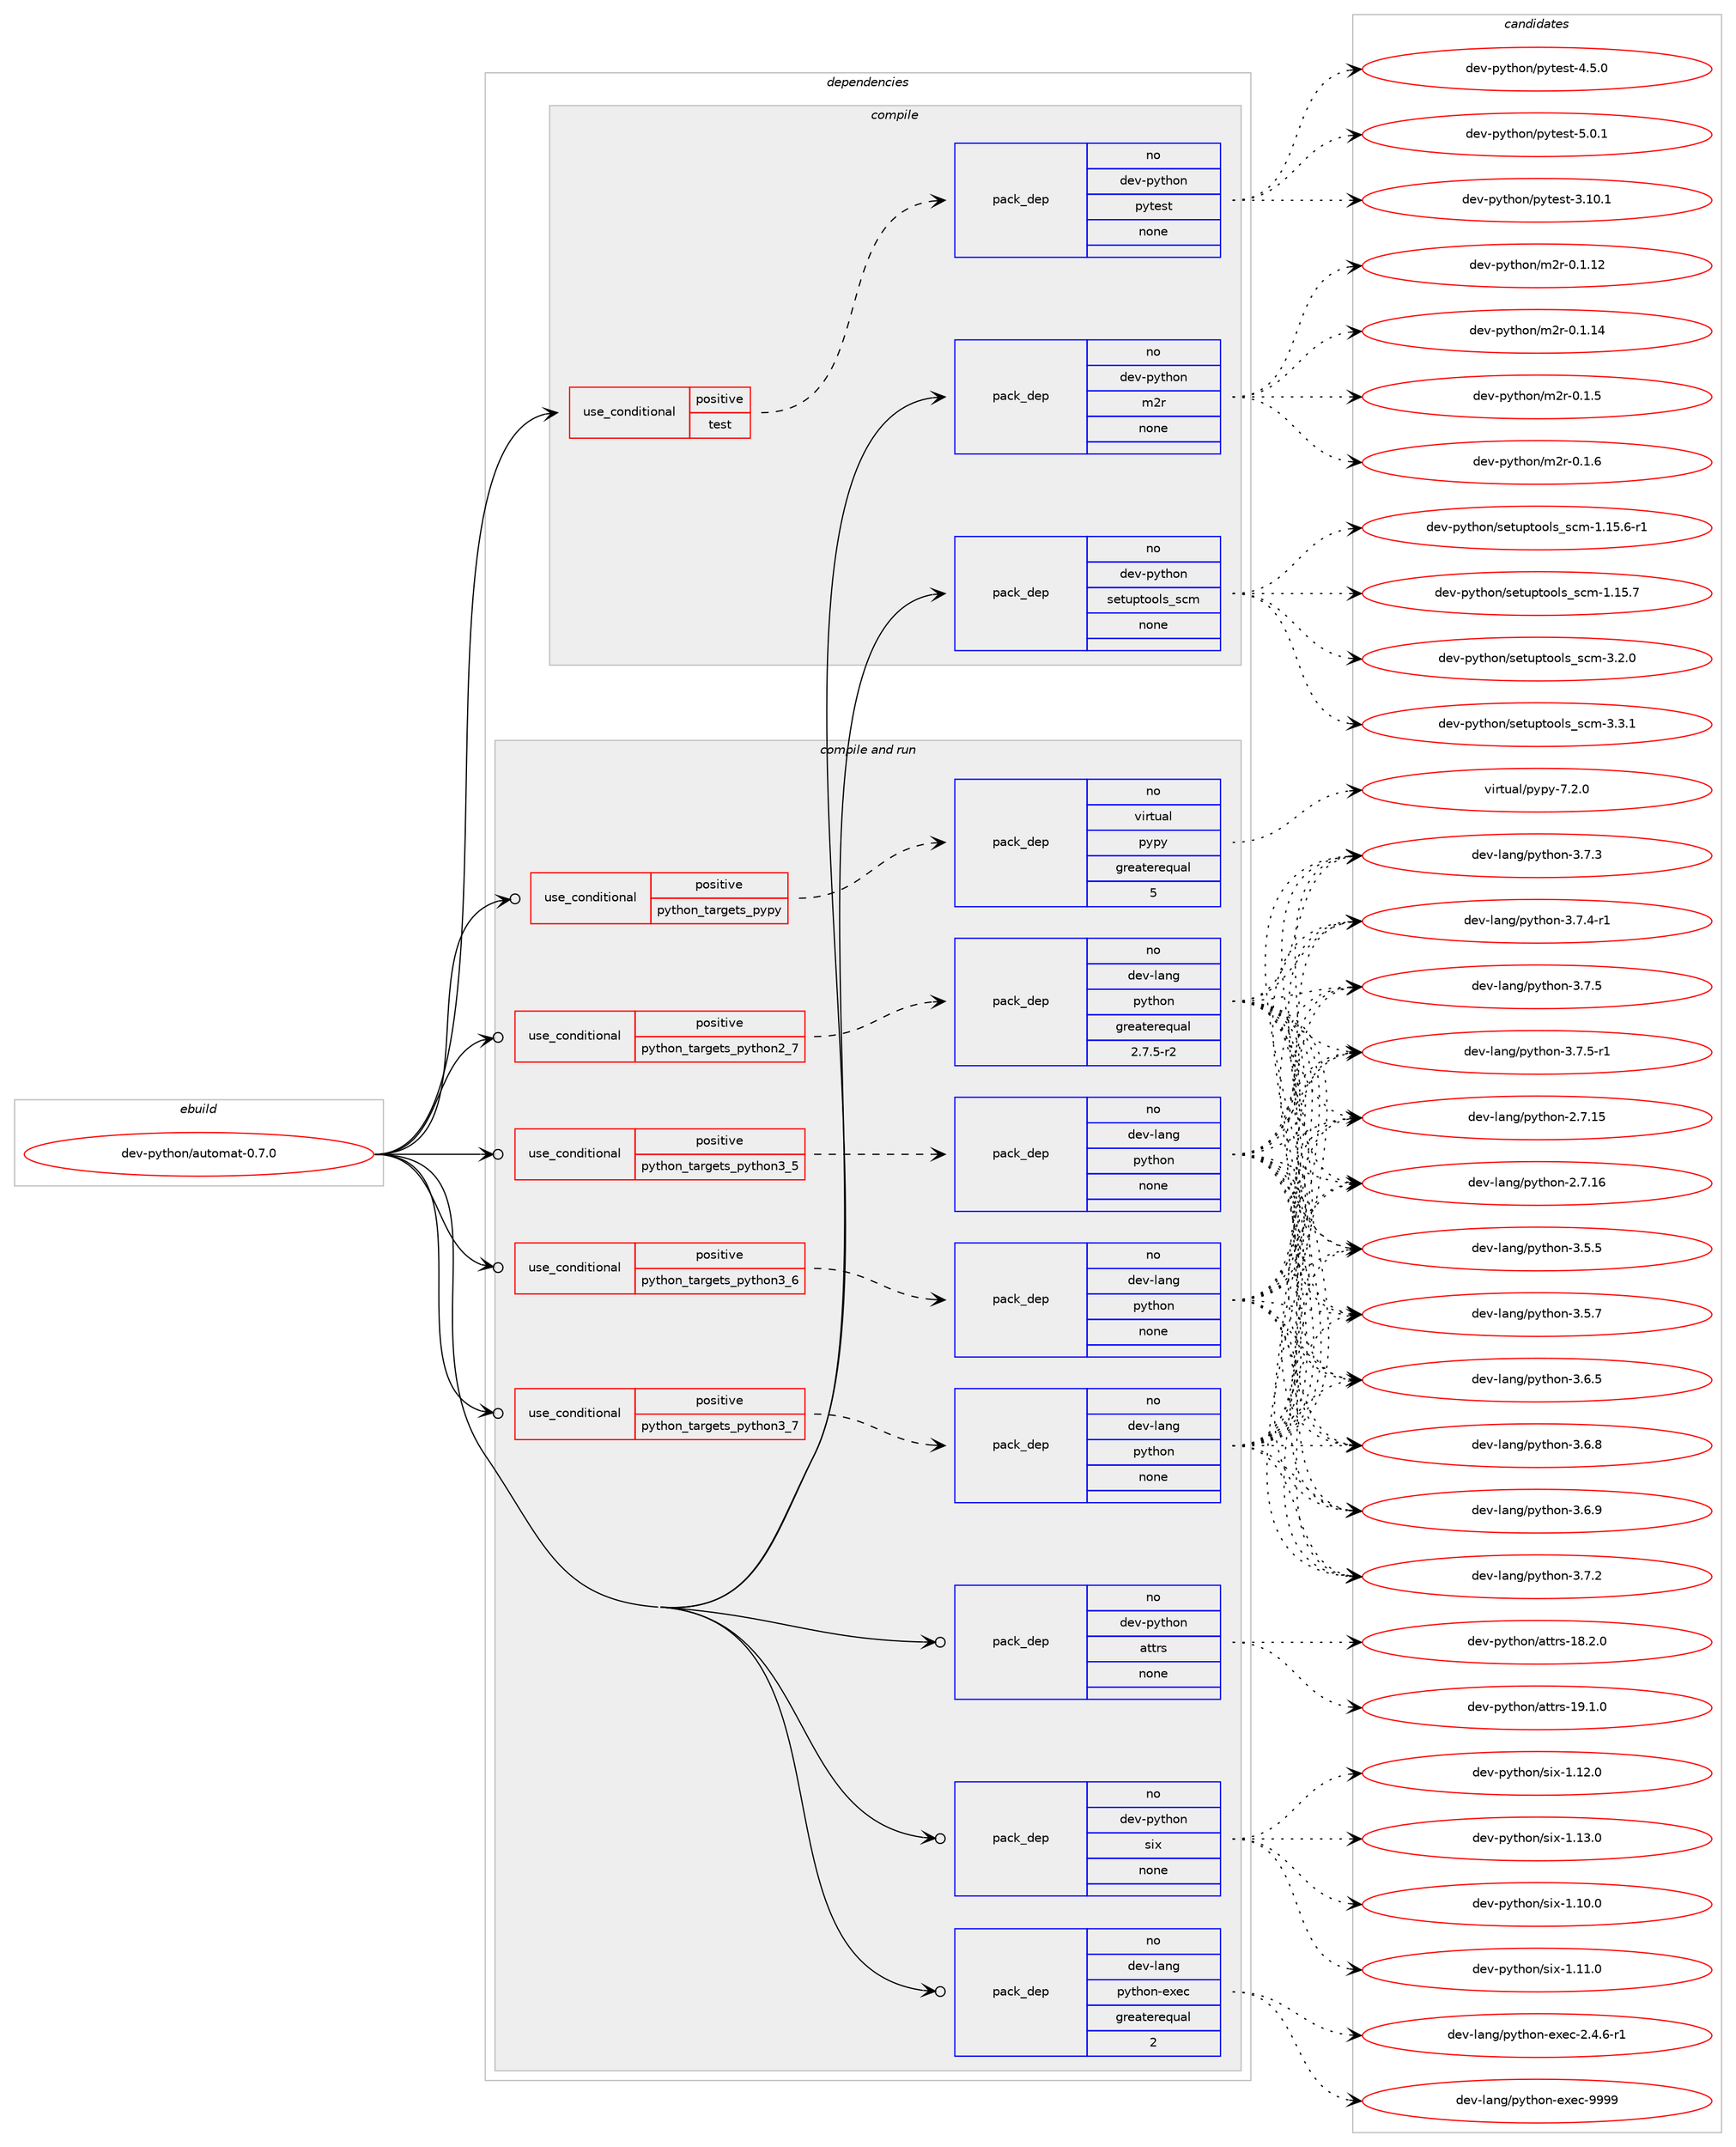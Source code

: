 digraph prolog {

# *************
# Graph options
# *************

newrank=true;
concentrate=true;
compound=true;
graph [rankdir=LR,fontname=Helvetica,fontsize=10,ranksep=1.5];#, ranksep=2.5, nodesep=0.2];
edge  [arrowhead=vee];
node  [fontname=Helvetica,fontsize=10];

# **********
# The ebuild
# **********

subgraph cluster_leftcol {
color=gray;
rank=same;
label=<<i>ebuild</i>>;
id [label="dev-python/automat-0.7.0", color=red, width=4, href="../dev-python/automat-0.7.0.svg"];
}

# ****************
# The dependencies
# ****************

subgraph cluster_midcol {
color=gray;
label=<<i>dependencies</i>>;
subgraph cluster_compile {
fillcolor="#eeeeee";
style=filled;
label=<<i>compile</i>>;
subgraph cond136532 {
dependency595526 [label=<<TABLE BORDER="0" CELLBORDER="1" CELLSPACING="0" CELLPADDING="4"><TR><TD ROWSPAN="3" CELLPADDING="10">use_conditional</TD></TR><TR><TD>positive</TD></TR><TR><TD>test</TD></TR></TABLE>>, shape=none, color=red];
subgraph pack447221 {
dependency595527 [label=<<TABLE BORDER="0" CELLBORDER="1" CELLSPACING="0" CELLPADDING="4" WIDTH="220"><TR><TD ROWSPAN="6" CELLPADDING="30">pack_dep</TD></TR><TR><TD WIDTH="110">no</TD></TR><TR><TD>dev-python</TD></TR><TR><TD>pytest</TD></TR><TR><TD>none</TD></TR><TR><TD></TD></TR></TABLE>>, shape=none, color=blue];
}
dependency595526:e -> dependency595527:w [weight=20,style="dashed",arrowhead="vee"];
}
id:e -> dependency595526:w [weight=20,style="solid",arrowhead="vee"];
subgraph pack447222 {
dependency595528 [label=<<TABLE BORDER="0" CELLBORDER="1" CELLSPACING="0" CELLPADDING="4" WIDTH="220"><TR><TD ROWSPAN="6" CELLPADDING="30">pack_dep</TD></TR><TR><TD WIDTH="110">no</TD></TR><TR><TD>dev-python</TD></TR><TR><TD>m2r</TD></TR><TR><TD>none</TD></TR><TR><TD></TD></TR></TABLE>>, shape=none, color=blue];
}
id:e -> dependency595528:w [weight=20,style="solid",arrowhead="vee"];
subgraph pack447223 {
dependency595529 [label=<<TABLE BORDER="0" CELLBORDER="1" CELLSPACING="0" CELLPADDING="4" WIDTH="220"><TR><TD ROWSPAN="6" CELLPADDING="30">pack_dep</TD></TR><TR><TD WIDTH="110">no</TD></TR><TR><TD>dev-python</TD></TR><TR><TD>setuptools_scm</TD></TR><TR><TD>none</TD></TR><TR><TD></TD></TR></TABLE>>, shape=none, color=blue];
}
id:e -> dependency595529:w [weight=20,style="solid",arrowhead="vee"];
}
subgraph cluster_compileandrun {
fillcolor="#eeeeee";
style=filled;
label=<<i>compile and run</i>>;
subgraph cond136533 {
dependency595530 [label=<<TABLE BORDER="0" CELLBORDER="1" CELLSPACING="0" CELLPADDING="4"><TR><TD ROWSPAN="3" CELLPADDING="10">use_conditional</TD></TR><TR><TD>positive</TD></TR><TR><TD>python_targets_pypy</TD></TR></TABLE>>, shape=none, color=red];
subgraph pack447224 {
dependency595531 [label=<<TABLE BORDER="0" CELLBORDER="1" CELLSPACING="0" CELLPADDING="4" WIDTH="220"><TR><TD ROWSPAN="6" CELLPADDING="30">pack_dep</TD></TR><TR><TD WIDTH="110">no</TD></TR><TR><TD>virtual</TD></TR><TR><TD>pypy</TD></TR><TR><TD>greaterequal</TD></TR><TR><TD>5</TD></TR></TABLE>>, shape=none, color=blue];
}
dependency595530:e -> dependency595531:w [weight=20,style="dashed",arrowhead="vee"];
}
id:e -> dependency595530:w [weight=20,style="solid",arrowhead="odotvee"];
subgraph cond136534 {
dependency595532 [label=<<TABLE BORDER="0" CELLBORDER="1" CELLSPACING="0" CELLPADDING="4"><TR><TD ROWSPAN="3" CELLPADDING="10">use_conditional</TD></TR><TR><TD>positive</TD></TR><TR><TD>python_targets_python2_7</TD></TR></TABLE>>, shape=none, color=red];
subgraph pack447225 {
dependency595533 [label=<<TABLE BORDER="0" CELLBORDER="1" CELLSPACING="0" CELLPADDING="4" WIDTH="220"><TR><TD ROWSPAN="6" CELLPADDING="30">pack_dep</TD></TR><TR><TD WIDTH="110">no</TD></TR><TR><TD>dev-lang</TD></TR><TR><TD>python</TD></TR><TR><TD>greaterequal</TD></TR><TR><TD>2.7.5-r2</TD></TR></TABLE>>, shape=none, color=blue];
}
dependency595532:e -> dependency595533:w [weight=20,style="dashed",arrowhead="vee"];
}
id:e -> dependency595532:w [weight=20,style="solid",arrowhead="odotvee"];
subgraph cond136535 {
dependency595534 [label=<<TABLE BORDER="0" CELLBORDER="1" CELLSPACING="0" CELLPADDING="4"><TR><TD ROWSPAN="3" CELLPADDING="10">use_conditional</TD></TR><TR><TD>positive</TD></TR><TR><TD>python_targets_python3_5</TD></TR></TABLE>>, shape=none, color=red];
subgraph pack447226 {
dependency595535 [label=<<TABLE BORDER="0" CELLBORDER="1" CELLSPACING="0" CELLPADDING="4" WIDTH="220"><TR><TD ROWSPAN="6" CELLPADDING="30">pack_dep</TD></TR><TR><TD WIDTH="110">no</TD></TR><TR><TD>dev-lang</TD></TR><TR><TD>python</TD></TR><TR><TD>none</TD></TR><TR><TD></TD></TR></TABLE>>, shape=none, color=blue];
}
dependency595534:e -> dependency595535:w [weight=20,style="dashed",arrowhead="vee"];
}
id:e -> dependency595534:w [weight=20,style="solid",arrowhead="odotvee"];
subgraph cond136536 {
dependency595536 [label=<<TABLE BORDER="0" CELLBORDER="1" CELLSPACING="0" CELLPADDING="4"><TR><TD ROWSPAN="3" CELLPADDING="10">use_conditional</TD></TR><TR><TD>positive</TD></TR><TR><TD>python_targets_python3_6</TD></TR></TABLE>>, shape=none, color=red];
subgraph pack447227 {
dependency595537 [label=<<TABLE BORDER="0" CELLBORDER="1" CELLSPACING="0" CELLPADDING="4" WIDTH="220"><TR><TD ROWSPAN="6" CELLPADDING="30">pack_dep</TD></TR><TR><TD WIDTH="110">no</TD></TR><TR><TD>dev-lang</TD></TR><TR><TD>python</TD></TR><TR><TD>none</TD></TR><TR><TD></TD></TR></TABLE>>, shape=none, color=blue];
}
dependency595536:e -> dependency595537:w [weight=20,style="dashed",arrowhead="vee"];
}
id:e -> dependency595536:w [weight=20,style="solid",arrowhead="odotvee"];
subgraph cond136537 {
dependency595538 [label=<<TABLE BORDER="0" CELLBORDER="1" CELLSPACING="0" CELLPADDING="4"><TR><TD ROWSPAN="3" CELLPADDING="10">use_conditional</TD></TR><TR><TD>positive</TD></TR><TR><TD>python_targets_python3_7</TD></TR></TABLE>>, shape=none, color=red];
subgraph pack447228 {
dependency595539 [label=<<TABLE BORDER="0" CELLBORDER="1" CELLSPACING="0" CELLPADDING="4" WIDTH="220"><TR><TD ROWSPAN="6" CELLPADDING="30">pack_dep</TD></TR><TR><TD WIDTH="110">no</TD></TR><TR><TD>dev-lang</TD></TR><TR><TD>python</TD></TR><TR><TD>none</TD></TR><TR><TD></TD></TR></TABLE>>, shape=none, color=blue];
}
dependency595538:e -> dependency595539:w [weight=20,style="dashed",arrowhead="vee"];
}
id:e -> dependency595538:w [weight=20,style="solid",arrowhead="odotvee"];
subgraph pack447229 {
dependency595540 [label=<<TABLE BORDER="0" CELLBORDER="1" CELLSPACING="0" CELLPADDING="4" WIDTH="220"><TR><TD ROWSPAN="6" CELLPADDING="30">pack_dep</TD></TR><TR><TD WIDTH="110">no</TD></TR><TR><TD>dev-lang</TD></TR><TR><TD>python-exec</TD></TR><TR><TD>greaterequal</TD></TR><TR><TD>2</TD></TR></TABLE>>, shape=none, color=blue];
}
id:e -> dependency595540:w [weight=20,style="solid",arrowhead="odotvee"];
subgraph pack447230 {
dependency595541 [label=<<TABLE BORDER="0" CELLBORDER="1" CELLSPACING="0" CELLPADDING="4" WIDTH="220"><TR><TD ROWSPAN="6" CELLPADDING="30">pack_dep</TD></TR><TR><TD WIDTH="110">no</TD></TR><TR><TD>dev-python</TD></TR><TR><TD>attrs</TD></TR><TR><TD>none</TD></TR><TR><TD></TD></TR></TABLE>>, shape=none, color=blue];
}
id:e -> dependency595541:w [weight=20,style="solid",arrowhead="odotvee"];
subgraph pack447231 {
dependency595542 [label=<<TABLE BORDER="0" CELLBORDER="1" CELLSPACING="0" CELLPADDING="4" WIDTH="220"><TR><TD ROWSPAN="6" CELLPADDING="30">pack_dep</TD></TR><TR><TD WIDTH="110">no</TD></TR><TR><TD>dev-python</TD></TR><TR><TD>six</TD></TR><TR><TD>none</TD></TR><TR><TD></TD></TR></TABLE>>, shape=none, color=blue];
}
id:e -> dependency595542:w [weight=20,style="solid",arrowhead="odotvee"];
}
subgraph cluster_run {
fillcolor="#eeeeee";
style=filled;
label=<<i>run</i>>;
}
}

# **************
# The candidates
# **************

subgraph cluster_choices {
rank=same;
color=gray;
label=<<i>candidates</i>>;

subgraph choice447221 {
color=black;
nodesep=1;
choice100101118451121211161041111104711212111610111511645514649484649 [label="dev-python/pytest-3.10.1", color=red, width=4,href="../dev-python/pytest-3.10.1.svg"];
choice1001011184511212111610411111047112121116101115116455246534648 [label="dev-python/pytest-4.5.0", color=red, width=4,href="../dev-python/pytest-4.5.0.svg"];
choice1001011184511212111610411111047112121116101115116455346484649 [label="dev-python/pytest-5.0.1", color=red, width=4,href="../dev-python/pytest-5.0.1.svg"];
dependency595527:e -> choice100101118451121211161041111104711212111610111511645514649484649:w [style=dotted,weight="100"];
dependency595527:e -> choice1001011184511212111610411111047112121116101115116455246534648:w [style=dotted,weight="100"];
dependency595527:e -> choice1001011184511212111610411111047112121116101115116455346484649:w [style=dotted,weight="100"];
}
subgraph choice447222 {
color=black;
nodesep=1;
choice10010111845112121116104111110471095011445484649464950 [label="dev-python/m2r-0.1.12", color=red, width=4,href="../dev-python/m2r-0.1.12.svg"];
choice10010111845112121116104111110471095011445484649464952 [label="dev-python/m2r-0.1.14", color=red, width=4,href="../dev-python/m2r-0.1.14.svg"];
choice100101118451121211161041111104710950114454846494653 [label="dev-python/m2r-0.1.5", color=red, width=4,href="../dev-python/m2r-0.1.5.svg"];
choice100101118451121211161041111104710950114454846494654 [label="dev-python/m2r-0.1.6", color=red, width=4,href="../dev-python/m2r-0.1.6.svg"];
dependency595528:e -> choice10010111845112121116104111110471095011445484649464950:w [style=dotted,weight="100"];
dependency595528:e -> choice10010111845112121116104111110471095011445484649464952:w [style=dotted,weight="100"];
dependency595528:e -> choice100101118451121211161041111104710950114454846494653:w [style=dotted,weight="100"];
dependency595528:e -> choice100101118451121211161041111104710950114454846494654:w [style=dotted,weight="100"];
}
subgraph choice447223 {
color=black;
nodesep=1;
choice10010111845112121116104111110471151011161171121161111111081159511599109454946495346544511449 [label="dev-python/setuptools_scm-1.15.6-r1", color=red, width=4,href="../dev-python/setuptools_scm-1.15.6-r1.svg"];
choice1001011184511212111610411111047115101116117112116111111108115951159910945494649534655 [label="dev-python/setuptools_scm-1.15.7", color=red, width=4,href="../dev-python/setuptools_scm-1.15.7.svg"];
choice10010111845112121116104111110471151011161171121161111111081159511599109455146504648 [label="dev-python/setuptools_scm-3.2.0", color=red, width=4,href="../dev-python/setuptools_scm-3.2.0.svg"];
choice10010111845112121116104111110471151011161171121161111111081159511599109455146514649 [label="dev-python/setuptools_scm-3.3.1", color=red, width=4,href="../dev-python/setuptools_scm-3.3.1.svg"];
dependency595529:e -> choice10010111845112121116104111110471151011161171121161111111081159511599109454946495346544511449:w [style=dotted,weight="100"];
dependency595529:e -> choice1001011184511212111610411111047115101116117112116111111108115951159910945494649534655:w [style=dotted,weight="100"];
dependency595529:e -> choice10010111845112121116104111110471151011161171121161111111081159511599109455146504648:w [style=dotted,weight="100"];
dependency595529:e -> choice10010111845112121116104111110471151011161171121161111111081159511599109455146514649:w [style=dotted,weight="100"];
}
subgraph choice447224 {
color=black;
nodesep=1;
choice1181051141161179710847112121112121455546504648 [label="virtual/pypy-7.2.0", color=red, width=4,href="../virtual/pypy-7.2.0.svg"];
dependency595531:e -> choice1181051141161179710847112121112121455546504648:w [style=dotted,weight="100"];
}
subgraph choice447225 {
color=black;
nodesep=1;
choice10010111845108971101034711212111610411111045504655464953 [label="dev-lang/python-2.7.15", color=red, width=4,href="../dev-lang/python-2.7.15.svg"];
choice10010111845108971101034711212111610411111045504655464954 [label="dev-lang/python-2.7.16", color=red, width=4,href="../dev-lang/python-2.7.16.svg"];
choice100101118451089711010347112121116104111110455146534653 [label="dev-lang/python-3.5.5", color=red, width=4,href="../dev-lang/python-3.5.5.svg"];
choice100101118451089711010347112121116104111110455146534655 [label="dev-lang/python-3.5.7", color=red, width=4,href="../dev-lang/python-3.5.7.svg"];
choice100101118451089711010347112121116104111110455146544653 [label="dev-lang/python-3.6.5", color=red, width=4,href="../dev-lang/python-3.6.5.svg"];
choice100101118451089711010347112121116104111110455146544656 [label="dev-lang/python-3.6.8", color=red, width=4,href="../dev-lang/python-3.6.8.svg"];
choice100101118451089711010347112121116104111110455146544657 [label="dev-lang/python-3.6.9", color=red, width=4,href="../dev-lang/python-3.6.9.svg"];
choice100101118451089711010347112121116104111110455146554650 [label="dev-lang/python-3.7.2", color=red, width=4,href="../dev-lang/python-3.7.2.svg"];
choice100101118451089711010347112121116104111110455146554651 [label="dev-lang/python-3.7.3", color=red, width=4,href="../dev-lang/python-3.7.3.svg"];
choice1001011184510897110103471121211161041111104551465546524511449 [label="dev-lang/python-3.7.4-r1", color=red, width=4,href="../dev-lang/python-3.7.4-r1.svg"];
choice100101118451089711010347112121116104111110455146554653 [label="dev-lang/python-3.7.5", color=red, width=4,href="../dev-lang/python-3.7.5.svg"];
choice1001011184510897110103471121211161041111104551465546534511449 [label="dev-lang/python-3.7.5-r1", color=red, width=4,href="../dev-lang/python-3.7.5-r1.svg"];
dependency595533:e -> choice10010111845108971101034711212111610411111045504655464953:w [style=dotted,weight="100"];
dependency595533:e -> choice10010111845108971101034711212111610411111045504655464954:w [style=dotted,weight="100"];
dependency595533:e -> choice100101118451089711010347112121116104111110455146534653:w [style=dotted,weight="100"];
dependency595533:e -> choice100101118451089711010347112121116104111110455146534655:w [style=dotted,weight="100"];
dependency595533:e -> choice100101118451089711010347112121116104111110455146544653:w [style=dotted,weight="100"];
dependency595533:e -> choice100101118451089711010347112121116104111110455146544656:w [style=dotted,weight="100"];
dependency595533:e -> choice100101118451089711010347112121116104111110455146544657:w [style=dotted,weight="100"];
dependency595533:e -> choice100101118451089711010347112121116104111110455146554650:w [style=dotted,weight="100"];
dependency595533:e -> choice100101118451089711010347112121116104111110455146554651:w [style=dotted,weight="100"];
dependency595533:e -> choice1001011184510897110103471121211161041111104551465546524511449:w [style=dotted,weight="100"];
dependency595533:e -> choice100101118451089711010347112121116104111110455146554653:w [style=dotted,weight="100"];
dependency595533:e -> choice1001011184510897110103471121211161041111104551465546534511449:w [style=dotted,weight="100"];
}
subgraph choice447226 {
color=black;
nodesep=1;
choice10010111845108971101034711212111610411111045504655464953 [label="dev-lang/python-2.7.15", color=red, width=4,href="../dev-lang/python-2.7.15.svg"];
choice10010111845108971101034711212111610411111045504655464954 [label="dev-lang/python-2.7.16", color=red, width=4,href="../dev-lang/python-2.7.16.svg"];
choice100101118451089711010347112121116104111110455146534653 [label="dev-lang/python-3.5.5", color=red, width=4,href="../dev-lang/python-3.5.5.svg"];
choice100101118451089711010347112121116104111110455146534655 [label="dev-lang/python-3.5.7", color=red, width=4,href="../dev-lang/python-3.5.7.svg"];
choice100101118451089711010347112121116104111110455146544653 [label="dev-lang/python-3.6.5", color=red, width=4,href="../dev-lang/python-3.6.5.svg"];
choice100101118451089711010347112121116104111110455146544656 [label="dev-lang/python-3.6.8", color=red, width=4,href="../dev-lang/python-3.6.8.svg"];
choice100101118451089711010347112121116104111110455146544657 [label="dev-lang/python-3.6.9", color=red, width=4,href="../dev-lang/python-3.6.9.svg"];
choice100101118451089711010347112121116104111110455146554650 [label="dev-lang/python-3.7.2", color=red, width=4,href="../dev-lang/python-3.7.2.svg"];
choice100101118451089711010347112121116104111110455146554651 [label="dev-lang/python-3.7.3", color=red, width=4,href="../dev-lang/python-3.7.3.svg"];
choice1001011184510897110103471121211161041111104551465546524511449 [label="dev-lang/python-3.7.4-r1", color=red, width=4,href="../dev-lang/python-3.7.4-r1.svg"];
choice100101118451089711010347112121116104111110455146554653 [label="dev-lang/python-3.7.5", color=red, width=4,href="../dev-lang/python-3.7.5.svg"];
choice1001011184510897110103471121211161041111104551465546534511449 [label="dev-lang/python-3.7.5-r1", color=red, width=4,href="../dev-lang/python-3.7.5-r1.svg"];
dependency595535:e -> choice10010111845108971101034711212111610411111045504655464953:w [style=dotted,weight="100"];
dependency595535:e -> choice10010111845108971101034711212111610411111045504655464954:w [style=dotted,weight="100"];
dependency595535:e -> choice100101118451089711010347112121116104111110455146534653:w [style=dotted,weight="100"];
dependency595535:e -> choice100101118451089711010347112121116104111110455146534655:w [style=dotted,weight="100"];
dependency595535:e -> choice100101118451089711010347112121116104111110455146544653:w [style=dotted,weight="100"];
dependency595535:e -> choice100101118451089711010347112121116104111110455146544656:w [style=dotted,weight="100"];
dependency595535:e -> choice100101118451089711010347112121116104111110455146544657:w [style=dotted,weight="100"];
dependency595535:e -> choice100101118451089711010347112121116104111110455146554650:w [style=dotted,weight="100"];
dependency595535:e -> choice100101118451089711010347112121116104111110455146554651:w [style=dotted,weight="100"];
dependency595535:e -> choice1001011184510897110103471121211161041111104551465546524511449:w [style=dotted,weight="100"];
dependency595535:e -> choice100101118451089711010347112121116104111110455146554653:w [style=dotted,weight="100"];
dependency595535:e -> choice1001011184510897110103471121211161041111104551465546534511449:w [style=dotted,weight="100"];
}
subgraph choice447227 {
color=black;
nodesep=1;
choice10010111845108971101034711212111610411111045504655464953 [label="dev-lang/python-2.7.15", color=red, width=4,href="../dev-lang/python-2.7.15.svg"];
choice10010111845108971101034711212111610411111045504655464954 [label="dev-lang/python-2.7.16", color=red, width=4,href="../dev-lang/python-2.7.16.svg"];
choice100101118451089711010347112121116104111110455146534653 [label="dev-lang/python-3.5.5", color=red, width=4,href="../dev-lang/python-3.5.5.svg"];
choice100101118451089711010347112121116104111110455146534655 [label="dev-lang/python-3.5.7", color=red, width=4,href="../dev-lang/python-3.5.7.svg"];
choice100101118451089711010347112121116104111110455146544653 [label="dev-lang/python-3.6.5", color=red, width=4,href="../dev-lang/python-3.6.5.svg"];
choice100101118451089711010347112121116104111110455146544656 [label="dev-lang/python-3.6.8", color=red, width=4,href="../dev-lang/python-3.6.8.svg"];
choice100101118451089711010347112121116104111110455146544657 [label="dev-lang/python-3.6.9", color=red, width=4,href="../dev-lang/python-3.6.9.svg"];
choice100101118451089711010347112121116104111110455146554650 [label="dev-lang/python-3.7.2", color=red, width=4,href="../dev-lang/python-3.7.2.svg"];
choice100101118451089711010347112121116104111110455146554651 [label="dev-lang/python-3.7.3", color=red, width=4,href="../dev-lang/python-3.7.3.svg"];
choice1001011184510897110103471121211161041111104551465546524511449 [label="dev-lang/python-3.7.4-r1", color=red, width=4,href="../dev-lang/python-3.7.4-r1.svg"];
choice100101118451089711010347112121116104111110455146554653 [label="dev-lang/python-3.7.5", color=red, width=4,href="../dev-lang/python-3.7.5.svg"];
choice1001011184510897110103471121211161041111104551465546534511449 [label="dev-lang/python-3.7.5-r1", color=red, width=4,href="../dev-lang/python-3.7.5-r1.svg"];
dependency595537:e -> choice10010111845108971101034711212111610411111045504655464953:w [style=dotted,weight="100"];
dependency595537:e -> choice10010111845108971101034711212111610411111045504655464954:w [style=dotted,weight="100"];
dependency595537:e -> choice100101118451089711010347112121116104111110455146534653:w [style=dotted,weight="100"];
dependency595537:e -> choice100101118451089711010347112121116104111110455146534655:w [style=dotted,weight="100"];
dependency595537:e -> choice100101118451089711010347112121116104111110455146544653:w [style=dotted,weight="100"];
dependency595537:e -> choice100101118451089711010347112121116104111110455146544656:w [style=dotted,weight="100"];
dependency595537:e -> choice100101118451089711010347112121116104111110455146544657:w [style=dotted,weight="100"];
dependency595537:e -> choice100101118451089711010347112121116104111110455146554650:w [style=dotted,weight="100"];
dependency595537:e -> choice100101118451089711010347112121116104111110455146554651:w [style=dotted,weight="100"];
dependency595537:e -> choice1001011184510897110103471121211161041111104551465546524511449:w [style=dotted,weight="100"];
dependency595537:e -> choice100101118451089711010347112121116104111110455146554653:w [style=dotted,weight="100"];
dependency595537:e -> choice1001011184510897110103471121211161041111104551465546534511449:w [style=dotted,weight="100"];
}
subgraph choice447228 {
color=black;
nodesep=1;
choice10010111845108971101034711212111610411111045504655464953 [label="dev-lang/python-2.7.15", color=red, width=4,href="../dev-lang/python-2.7.15.svg"];
choice10010111845108971101034711212111610411111045504655464954 [label="dev-lang/python-2.7.16", color=red, width=4,href="../dev-lang/python-2.7.16.svg"];
choice100101118451089711010347112121116104111110455146534653 [label="dev-lang/python-3.5.5", color=red, width=4,href="../dev-lang/python-3.5.5.svg"];
choice100101118451089711010347112121116104111110455146534655 [label="dev-lang/python-3.5.7", color=red, width=4,href="../dev-lang/python-3.5.7.svg"];
choice100101118451089711010347112121116104111110455146544653 [label="dev-lang/python-3.6.5", color=red, width=4,href="../dev-lang/python-3.6.5.svg"];
choice100101118451089711010347112121116104111110455146544656 [label="dev-lang/python-3.6.8", color=red, width=4,href="../dev-lang/python-3.6.8.svg"];
choice100101118451089711010347112121116104111110455146544657 [label="dev-lang/python-3.6.9", color=red, width=4,href="../dev-lang/python-3.6.9.svg"];
choice100101118451089711010347112121116104111110455146554650 [label="dev-lang/python-3.7.2", color=red, width=4,href="../dev-lang/python-3.7.2.svg"];
choice100101118451089711010347112121116104111110455146554651 [label="dev-lang/python-3.7.3", color=red, width=4,href="../dev-lang/python-3.7.3.svg"];
choice1001011184510897110103471121211161041111104551465546524511449 [label="dev-lang/python-3.7.4-r1", color=red, width=4,href="../dev-lang/python-3.7.4-r1.svg"];
choice100101118451089711010347112121116104111110455146554653 [label="dev-lang/python-3.7.5", color=red, width=4,href="../dev-lang/python-3.7.5.svg"];
choice1001011184510897110103471121211161041111104551465546534511449 [label="dev-lang/python-3.7.5-r1", color=red, width=4,href="../dev-lang/python-3.7.5-r1.svg"];
dependency595539:e -> choice10010111845108971101034711212111610411111045504655464953:w [style=dotted,weight="100"];
dependency595539:e -> choice10010111845108971101034711212111610411111045504655464954:w [style=dotted,weight="100"];
dependency595539:e -> choice100101118451089711010347112121116104111110455146534653:w [style=dotted,weight="100"];
dependency595539:e -> choice100101118451089711010347112121116104111110455146534655:w [style=dotted,weight="100"];
dependency595539:e -> choice100101118451089711010347112121116104111110455146544653:w [style=dotted,weight="100"];
dependency595539:e -> choice100101118451089711010347112121116104111110455146544656:w [style=dotted,weight="100"];
dependency595539:e -> choice100101118451089711010347112121116104111110455146544657:w [style=dotted,weight="100"];
dependency595539:e -> choice100101118451089711010347112121116104111110455146554650:w [style=dotted,weight="100"];
dependency595539:e -> choice100101118451089711010347112121116104111110455146554651:w [style=dotted,weight="100"];
dependency595539:e -> choice1001011184510897110103471121211161041111104551465546524511449:w [style=dotted,weight="100"];
dependency595539:e -> choice100101118451089711010347112121116104111110455146554653:w [style=dotted,weight="100"];
dependency595539:e -> choice1001011184510897110103471121211161041111104551465546534511449:w [style=dotted,weight="100"];
}
subgraph choice447229 {
color=black;
nodesep=1;
choice10010111845108971101034711212111610411111045101120101994550465246544511449 [label="dev-lang/python-exec-2.4.6-r1", color=red, width=4,href="../dev-lang/python-exec-2.4.6-r1.svg"];
choice10010111845108971101034711212111610411111045101120101994557575757 [label="dev-lang/python-exec-9999", color=red, width=4,href="../dev-lang/python-exec-9999.svg"];
dependency595540:e -> choice10010111845108971101034711212111610411111045101120101994550465246544511449:w [style=dotted,weight="100"];
dependency595540:e -> choice10010111845108971101034711212111610411111045101120101994557575757:w [style=dotted,weight="100"];
}
subgraph choice447230 {
color=black;
nodesep=1;
choice10010111845112121116104111110479711611611411545495646504648 [label="dev-python/attrs-18.2.0", color=red, width=4,href="../dev-python/attrs-18.2.0.svg"];
choice10010111845112121116104111110479711611611411545495746494648 [label="dev-python/attrs-19.1.0", color=red, width=4,href="../dev-python/attrs-19.1.0.svg"];
dependency595541:e -> choice10010111845112121116104111110479711611611411545495646504648:w [style=dotted,weight="100"];
dependency595541:e -> choice10010111845112121116104111110479711611611411545495746494648:w [style=dotted,weight="100"];
}
subgraph choice447231 {
color=black;
nodesep=1;
choice100101118451121211161041111104711510512045494649484648 [label="dev-python/six-1.10.0", color=red, width=4,href="../dev-python/six-1.10.0.svg"];
choice100101118451121211161041111104711510512045494649494648 [label="dev-python/six-1.11.0", color=red, width=4,href="../dev-python/six-1.11.0.svg"];
choice100101118451121211161041111104711510512045494649504648 [label="dev-python/six-1.12.0", color=red, width=4,href="../dev-python/six-1.12.0.svg"];
choice100101118451121211161041111104711510512045494649514648 [label="dev-python/six-1.13.0", color=red, width=4,href="../dev-python/six-1.13.0.svg"];
dependency595542:e -> choice100101118451121211161041111104711510512045494649484648:w [style=dotted,weight="100"];
dependency595542:e -> choice100101118451121211161041111104711510512045494649494648:w [style=dotted,weight="100"];
dependency595542:e -> choice100101118451121211161041111104711510512045494649504648:w [style=dotted,weight="100"];
dependency595542:e -> choice100101118451121211161041111104711510512045494649514648:w [style=dotted,weight="100"];
}
}

}
